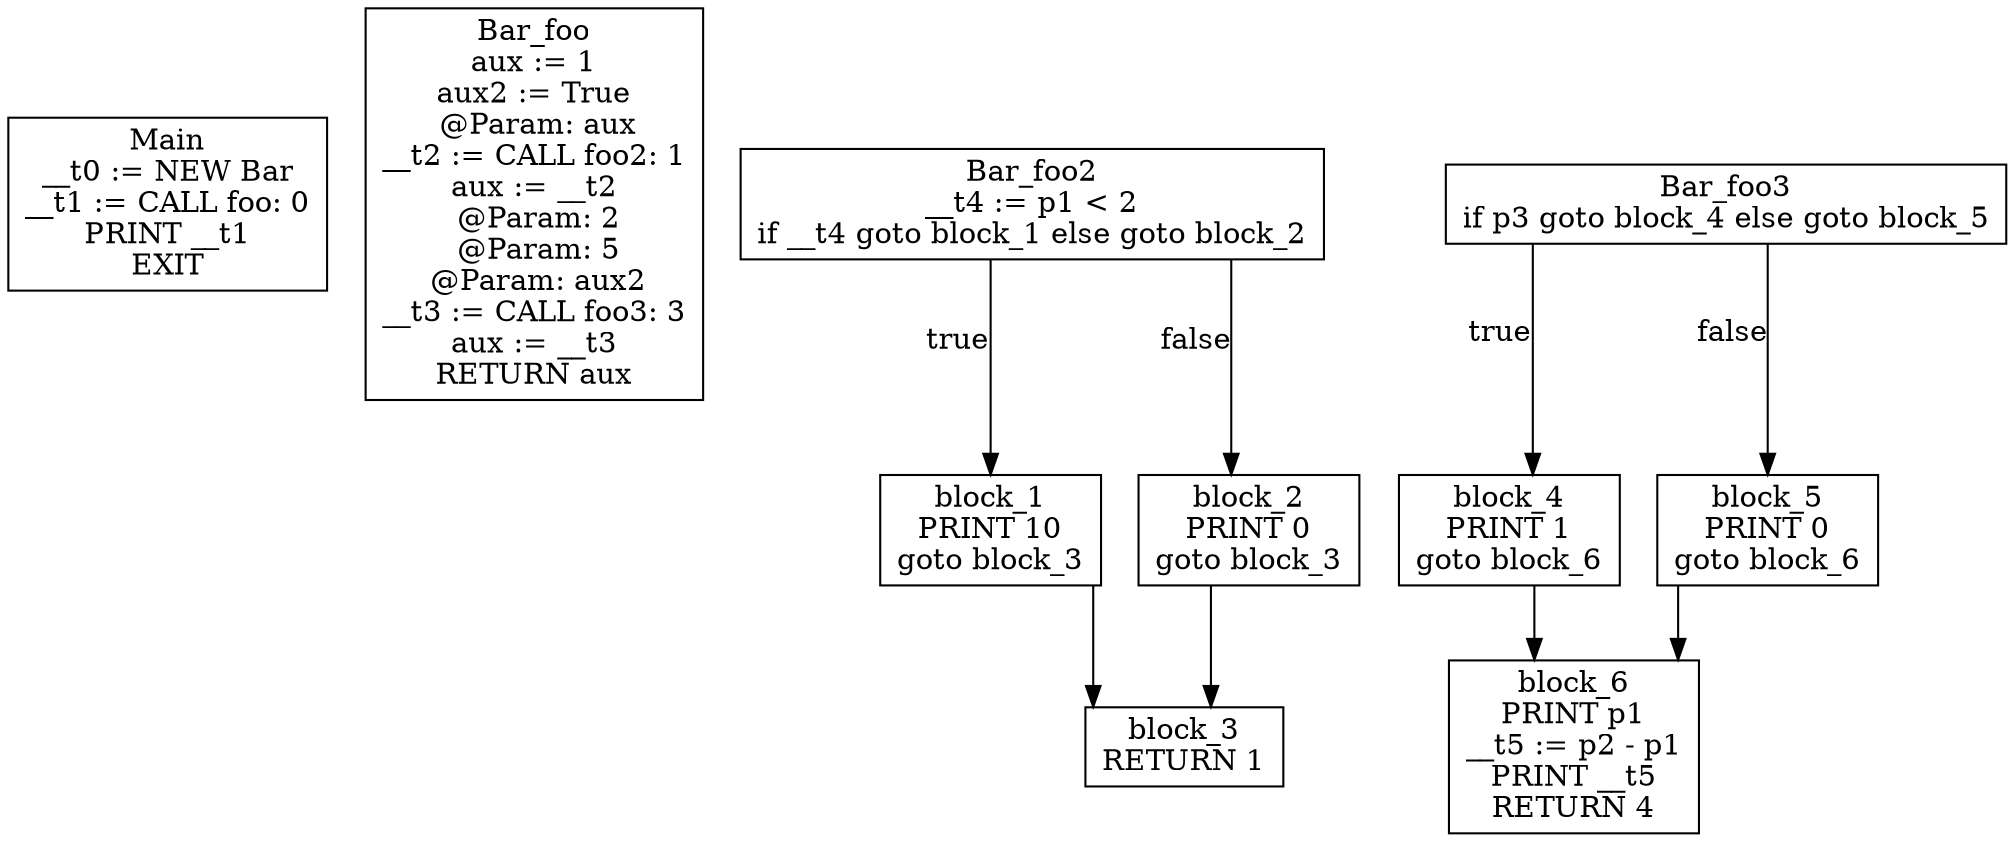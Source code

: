 digraph CFG {
graph [splines=ortho];
node [shape=box];
Main [label="Main\n__t0 := NEW Bar\n__t1 := CALL foo: 0\nPRINT __t1\nEXIT\n"];
Bar_foo [label="Bar_foo\naux := 1\naux2 := True\n @Param: aux\n__t2 := CALL foo2: 1\naux := __t2\n @Param: 2\n @Param: 5\n @Param: aux2\n__t3 := CALL foo3: 3\naux := __t3\nRETURN aux\n"];
Bar_foo2 -> block_1 [xlabel="true"];
Bar_foo2 -> block_2 [xlabel="false"];
Bar_foo2 [label="Bar_foo2\n__t4 := p1 < 2\nif __t4 goto block_1 else goto block_2\n"];
block_1 -> block_3;
block_1 [label="block_1\nPRINT 10\ngoto block_3\n"];
block_2 -> block_3;
block_2 [label="block_2\nPRINT 0\ngoto block_3\n"];
block_3 [label="block_3\nRETURN 1\n"];
Bar_foo3 -> block_4 [xlabel="true"];
Bar_foo3 -> block_5 [xlabel="false"];
Bar_foo3 [label="Bar_foo3\nif p3 goto block_4 else goto block_5\n"];
block_4 -> block_6;
block_4 [label="block_4\nPRINT 1\ngoto block_6\n"];
block_5 -> block_6;
block_5 [label="block_5\nPRINT 0\ngoto block_6\n"];
block_6 [label="block_6\nPRINT p1\n__t5 := p2 - p1\nPRINT __t5\nRETURN 4\n"];
}
